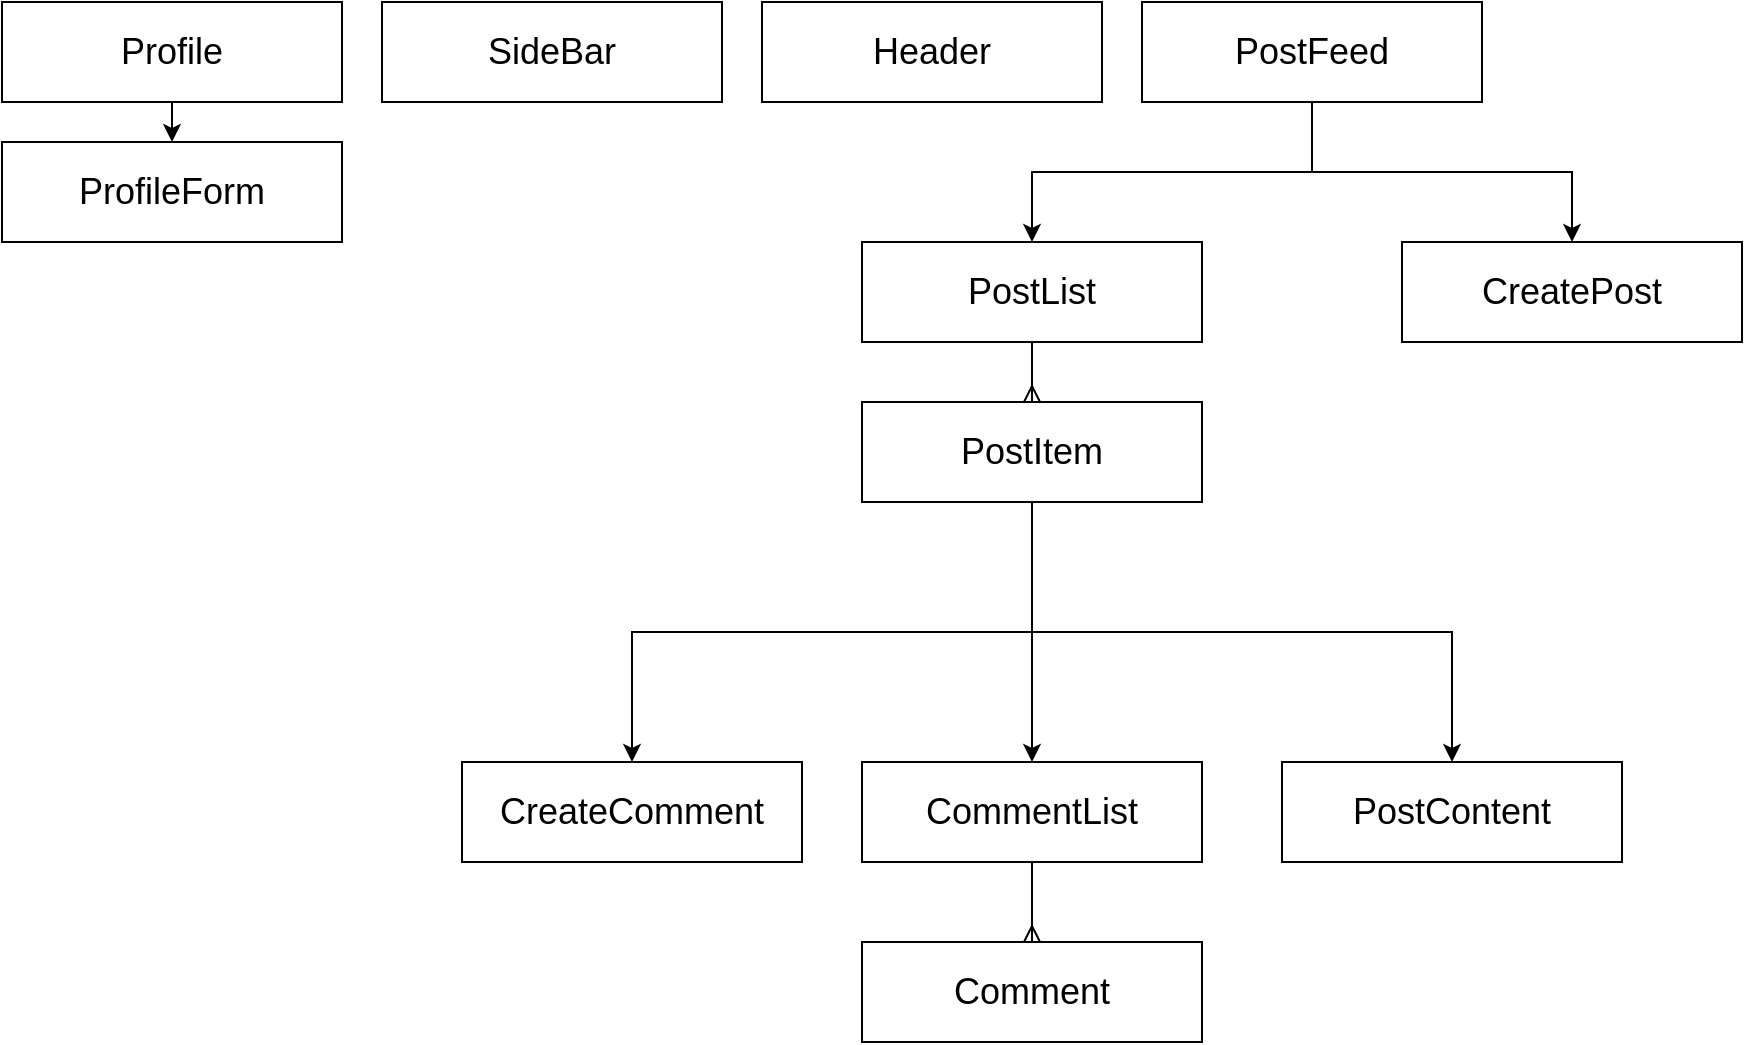 <mxfile version="24.0.1" type="device">
  <diagram name="Page-1" id="npPSmrTGSY_UpYxPyurs">
    <mxGraphModel dx="1784" dy="1634" grid="1" gridSize="10" guides="1" tooltips="1" connect="1" arrows="1" fold="1" page="1" pageScale="1" pageWidth="850" pageHeight="1100" math="0" shadow="0">
      <root>
        <mxCell id="0" />
        <mxCell id="1" parent="0" />
        <mxCell id="ynz61ijYo75MXlib09TW-1" value="&lt;font style=&quot;font-size: 18px;&quot;&gt;Header&lt;/font&gt;" style="rounded=0;whiteSpace=wrap;html=1;" vertex="1" parent="1">
          <mxGeometry x="330" y="-100" width="170" height="50" as="geometry" />
        </mxCell>
        <mxCell id="ynz61ijYo75MXlib09TW-16" style="edgeStyle=orthogonalEdgeStyle;rounded=0;orthogonalLoop=1;jettySize=auto;html=1;exitX=0.5;exitY=1;exitDx=0;exitDy=0;" edge="1" parent="1" source="ynz61ijYo75MXlib09TW-2" target="ynz61ijYo75MXlib09TW-4">
          <mxGeometry relative="1" as="geometry" />
        </mxCell>
        <mxCell id="ynz61ijYo75MXlib09TW-17" style="edgeStyle=orthogonalEdgeStyle;rounded=0;orthogonalLoop=1;jettySize=auto;html=1;exitX=0.5;exitY=1;exitDx=0;exitDy=0;" edge="1" parent="1" source="ynz61ijYo75MXlib09TW-2" target="ynz61ijYo75MXlib09TW-3">
          <mxGeometry relative="1" as="geometry" />
        </mxCell>
        <mxCell id="ynz61ijYo75MXlib09TW-19" style="edgeStyle=orthogonalEdgeStyle;rounded=0;orthogonalLoop=1;jettySize=auto;html=1;exitX=0.5;exitY=1;exitDx=0;exitDy=0;" edge="1" parent="1" source="ynz61ijYo75MXlib09TW-2" target="ynz61ijYo75MXlib09TW-7">
          <mxGeometry relative="1" as="geometry" />
        </mxCell>
        <mxCell id="ynz61ijYo75MXlib09TW-2" value="&lt;font style=&quot;font-size: 18px;&quot;&gt;PostItem&lt;/font&gt;" style="rounded=0;whiteSpace=wrap;html=1;" vertex="1" parent="1">
          <mxGeometry x="380" y="100" width="170" height="50" as="geometry" />
        </mxCell>
        <mxCell id="ynz61ijYo75MXlib09TW-3" value="&lt;font style=&quot;font-size: 18px;&quot;&gt;PostContent&lt;/font&gt;" style="rounded=0;whiteSpace=wrap;html=1;" vertex="1" parent="1">
          <mxGeometry x="590" y="280" width="170" height="50" as="geometry" />
        </mxCell>
        <mxCell id="ynz61ijYo75MXlib09TW-18" style="edgeStyle=orthogonalEdgeStyle;rounded=0;orthogonalLoop=1;jettySize=auto;html=1;exitX=0.5;exitY=1;exitDx=0;exitDy=0;entryX=0.5;entryY=0;entryDx=0;entryDy=0;endArrow=ERmany;endFill=0;" edge="1" parent="1" source="ynz61ijYo75MXlib09TW-4" target="ynz61ijYo75MXlib09TW-5">
          <mxGeometry relative="1" as="geometry" />
        </mxCell>
        <mxCell id="ynz61ijYo75MXlib09TW-4" value="&lt;font style=&quot;font-size: 18px;&quot;&gt;CommentList&lt;/font&gt;" style="rounded=0;whiteSpace=wrap;html=1;" vertex="1" parent="1">
          <mxGeometry x="380" y="280" width="170" height="50" as="geometry" />
        </mxCell>
        <mxCell id="ynz61ijYo75MXlib09TW-5" value="&lt;font style=&quot;font-size: 18px;&quot;&gt;Comment&lt;/font&gt;" style="rounded=0;whiteSpace=wrap;html=1;" vertex="1" parent="1">
          <mxGeometry x="380" y="370" width="170" height="50" as="geometry" />
        </mxCell>
        <mxCell id="ynz61ijYo75MXlib09TW-6" value="&lt;font style=&quot;font-size: 18px;&quot;&gt;CreatePost&lt;/font&gt;" style="rounded=0;whiteSpace=wrap;html=1;" vertex="1" parent="1">
          <mxGeometry x="650" y="20" width="170" height="50" as="geometry" />
        </mxCell>
        <mxCell id="ynz61ijYo75MXlib09TW-7" value="&lt;font style=&quot;font-size: 18px;&quot;&gt;CreateComment&lt;/font&gt;" style="rounded=0;whiteSpace=wrap;html=1;" vertex="1" parent="1">
          <mxGeometry x="180" y="280" width="170" height="50" as="geometry" />
        </mxCell>
        <mxCell id="ynz61ijYo75MXlib09TW-20" style="edgeStyle=orthogonalEdgeStyle;rounded=0;orthogonalLoop=1;jettySize=auto;html=1;exitX=0.5;exitY=1;exitDx=0;exitDy=0;entryX=0.5;entryY=0;entryDx=0;entryDy=0;" edge="1" parent="1" source="ynz61ijYo75MXlib09TW-8" target="ynz61ijYo75MXlib09TW-9">
          <mxGeometry relative="1" as="geometry" />
        </mxCell>
        <mxCell id="ynz61ijYo75MXlib09TW-8" value="&lt;font style=&quot;font-size: 18px;&quot;&gt;Profile&lt;/font&gt;" style="rounded=0;whiteSpace=wrap;html=1;" vertex="1" parent="1">
          <mxGeometry x="-50" y="-100" width="170" height="50" as="geometry" />
        </mxCell>
        <mxCell id="ynz61ijYo75MXlib09TW-9" value="&lt;font style=&quot;font-size: 18px;&quot;&gt;ProfileForm&lt;/font&gt;" style="rounded=0;whiteSpace=wrap;html=1;" vertex="1" parent="1">
          <mxGeometry x="-50" y="-30" width="170" height="50" as="geometry" />
        </mxCell>
        <mxCell id="ynz61ijYo75MXlib09TW-10" value="&lt;font style=&quot;font-size: 18px;&quot;&gt;SideBar&lt;/font&gt;" style="rounded=0;whiteSpace=wrap;html=1;" vertex="1" parent="1">
          <mxGeometry x="140" y="-100" width="170" height="50" as="geometry" />
        </mxCell>
        <mxCell id="ynz61ijYo75MXlib09TW-13" style="edgeStyle=orthogonalEdgeStyle;rounded=0;orthogonalLoop=1;jettySize=auto;html=1;exitX=0.5;exitY=1;exitDx=0;exitDy=0;" edge="1" parent="1" source="ynz61ijYo75MXlib09TW-11" target="ynz61ijYo75MXlib09TW-12">
          <mxGeometry relative="1" as="geometry" />
        </mxCell>
        <mxCell id="ynz61ijYo75MXlib09TW-14" style="edgeStyle=orthogonalEdgeStyle;rounded=0;orthogonalLoop=1;jettySize=auto;html=1;exitX=0.5;exitY=1;exitDx=0;exitDy=0;" edge="1" parent="1" source="ynz61ijYo75MXlib09TW-11" target="ynz61ijYo75MXlib09TW-6">
          <mxGeometry relative="1" as="geometry" />
        </mxCell>
        <mxCell id="ynz61ijYo75MXlib09TW-11" value="&lt;font style=&quot;font-size: 18px;&quot;&gt;PostFeed&lt;/font&gt;" style="rounded=0;whiteSpace=wrap;html=1;" vertex="1" parent="1">
          <mxGeometry x="520" y="-100" width="170" height="50" as="geometry" />
        </mxCell>
        <mxCell id="ynz61ijYo75MXlib09TW-15" style="edgeStyle=orthogonalEdgeStyle;rounded=0;orthogonalLoop=1;jettySize=auto;html=1;exitX=0.5;exitY=1;exitDx=0;exitDy=0;endArrow=ERmany;endFill=0;" edge="1" parent="1" source="ynz61ijYo75MXlib09TW-12" target="ynz61ijYo75MXlib09TW-2">
          <mxGeometry relative="1" as="geometry" />
        </mxCell>
        <mxCell id="ynz61ijYo75MXlib09TW-12" value="&lt;font style=&quot;font-size: 18px;&quot;&gt;PostList&lt;/font&gt;" style="rounded=0;whiteSpace=wrap;html=1;" vertex="1" parent="1">
          <mxGeometry x="380" y="20" width="170" height="50" as="geometry" />
        </mxCell>
      </root>
    </mxGraphModel>
  </diagram>
</mxfile>
